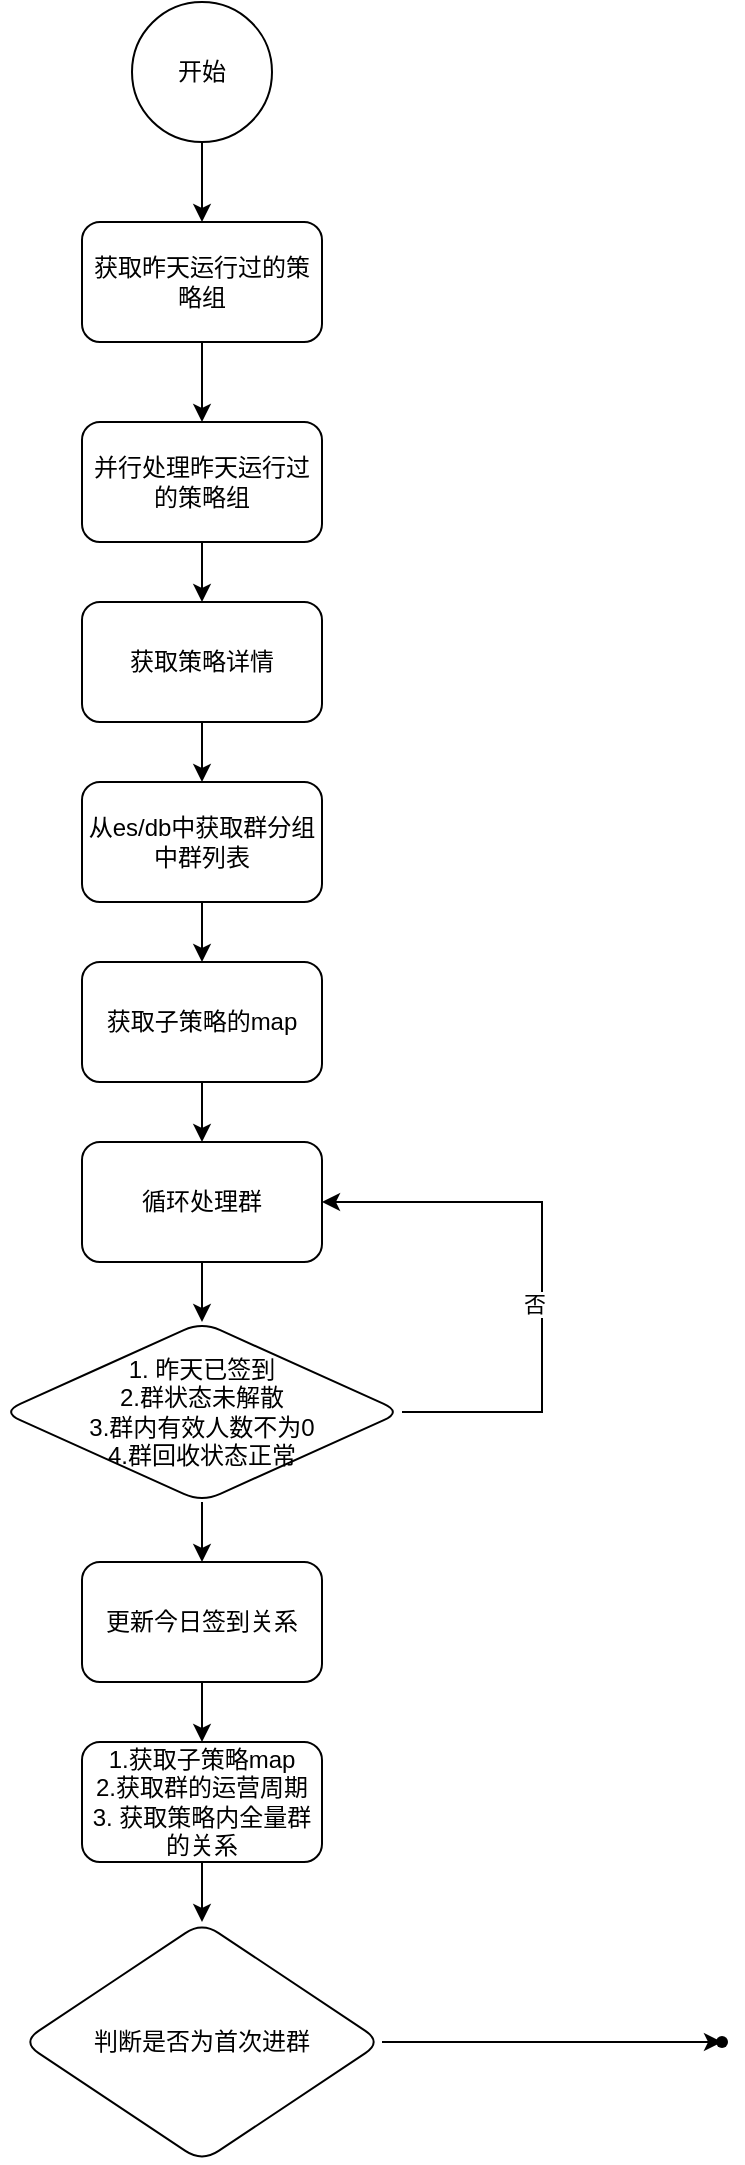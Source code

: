 <mxfile version="22.1.11" type="github">
  <diagram id="C5RBs43oDa-KdzZeNtuy" name="Page-1">
    <mxGraphModel dx="1060" dy="656" grid="1" gridSize="10" guides="1" tooltips="1" connect="1" arrows="1" fold="1" page="1" pageScale="1" pageWidth="827" pageHeight="1169" math="0" shadow="0">
      <root>
        <mxCell id="WIyWlLk6GJQsqaUBKTNV-0" />
        <mxCell id="WIyWlLk6GJQsqaUBKTNV-1" parent="WIyWlLk6GJQsqaUBKTNV-0" />
        <mxCell id="xtK8L2MCL9ftGPmvkC70-3" value="" style="edgeStyle=orthogonalEdgeStyle;rounded=0;orthogonalLoop=1;jettySize=auto;html=1;" edge="1" parent="WIyWlLk6GJQsqaUBKTNV-1" source="xtK8L2MCL9ftGPmvkC70-0" target="xtK8L2MCL9ftGPmvkC70-2">
          <mxGeometry relative="1" as="geometry" />
        </mxCell>
        <mxCell id="xtK8L2MCL9ftGPmvkC70-0" value="获取昨天运行过的策略组" style="whiteSpace=wrap;html=1;rounded=1;glass=0;strokeWidth=1;shadow=0;" vertex="1" parent="WIyWlLk6GJQsqaUBKTNV-1">
          <mxGeometry x="160" y="170" width="120" height="60" as="geometry" />
        </mxCell>
        <mxCell id="xtK8L2MCL9ftGPmvkC70-5" value="" style="edgeStyle=orthogonalEdgeStyle;rounded=0;orthogonalLoop=1;jettySize=auto;html=1;" edge="1" parent="WIyWlLk6GJQsqaUBKTNV-1" source="xtK8L2MCL9ftGPmvkC70-2" target="xtK8L2MCL9ftGPmvkC70-4">
          <mxGeometry relative="1" as="geometry" />
        </mxCell>
        <mxCell id="xtK8L2MCL9ftGPmvkC70-2" value="并行处理昨天运行过的策略组" style="whiteSpace=wrap;html=1;rounded=1;glass=0;strokeWidth=1;shadow=0;" vertex="1" parent="WIyWlLk6GJQsqaUBKTNV-1">
          <mxGeometry x="160" y="270" width="120" height="60" as="geometry" />
        </mxCell>
        <mxCell id="xtK8L2MCL9ftGPmvkC70-11" value="" style="edgeStyle=orthogonalEdgeStyle;rounded=0;orthogonalLoop=1;jettySize=auto;html=1;" edge="1" parent="WIyWlLk6GJQsqaUBKTNV-1" source="xtK8L2MCL9ftGPmvkC70-4" target="xtK8L2MCL9ftGPmvkC70-10">
          <mxGeometry relative="1" as="geometry" />
        </mxCell>
        <mxCell id="xtK8L2MCL9ftGPmvkC70-4" value="获取策略详情" style="whiteSpace=wrap;html=1;rounded=1;glass=0;strokeWidth=1;shadow=0;" vertex="1" parent="WIyWlLk6GJQsqaUBKTNV-1">
          <mxGeometry x="160" y="360" width="120" height="60" as="geometry" />
        </mxCell>
        <mxCell id="xtK8L2MCL9ftGPmvkC70-7" value="" style="edgeStyle=orthogonalEdgeStyle;rounded=0;orthogonalLoop=1;jettySize=auto;html=1;" edge="1" parent="WIyWlLk6GJQsqaUBKTNV-1" source="xtK8L2MCL9ftGPmvkC70-6" target="xtK8L2MCL9ftGPmvkC70-0">
          <mxGeometry relative="1" as="geometry" />
        </mxCell>
        <mxCell id="xtK8L2MCL9ftGPmvkC70-6" value="开始" style="ellipse;whiteSpace=wrap;html=1;aspect=fixed;" vertex="1" parent="WIyWlLk6GJQsqaUBKTNV-1">
          <mxGeometry x="185" y="60" width="70" height="70" as="geometry" />
        </mxCell>
        <mxCell id="xtK8L2MCL9ftGPmvkC70-14" value="" style="edgeStyle=orthogonalEdgeStyle;rounded=0;orthogonalLoop=1;jettySize=auto;html=1;" edge="1" parent="WIyWlLk6GJQsqaUBKTNV-1" source="xtK8L2MCL9ftGPmvkC70-10" target="xtK8L2MCL9ftGPmvkC70-13">
          <mxGeometry relative="1" as="geometry" />
        </mxCell>
        <mxCell id="xtK8L2MCL9ftGPmvkC70-10" value="从es/db中获取群分组中群列表" style="whiteSpace=wrap;html=1;rounded=1;glass=0;strokeWidth=1;shadow=0;" vertex="1" parent="WIyWlLk6GJQsqaUBKTNV-1">
          <mxGeometry x="160" y="450" width="120" height="60" as="geometry" />
        </mxCell>
        <mxCell id="xtK8L2MCL9ftGPmvkC70-16" value="" style="edgeStyle=orthogonalEdgeStyle;rounded=0;orthogonalLoop=1;jettySize=auto;html=1;" edge="1" parent="WIyWlLk6GJQsqaUBKTNV-1" source="xtK8L2MCL9ftGPmvkC70-13" target="xtK8L2MCL9ftGPmvkC70-15">
          <mxGeometry relative="1" as="geometry" />
        </mxCell>
        <mxCell id="xtK8L2MCL9ftGPmvkC70-13" value="获取子策略的map" style="whiteSpace=wrap;html=1;rounded=1;glass=0;strokeWidth=1;shadow=0;" vertex="1" parent="WIyWlLk6GJQsqaUBKTNV-1">
          <mxGeometry x="160" y="540" width="120" height="60" as="geometry" />
        </mxCell>
        <mxCell id="xtK8L2MCL9ftGPmvkC70-18" value="" style="edgeStyle=orthogonalEdgeStyle;rounded=0;orthogonalLoop=1;jettySize=auto;html=1;" edge="1" parent="WIyWlLk6GJQsqaUBKTNV-1" source="xtK8L2MCL9ftGPmvkC70-15" target="xtK8L2MCL9ftGPmvkC70-17">
          <mxGeometry relative="1" as="geometry" />
        </mxCell>
        <mxCell id="xtK8L2MCL9ftGPmvkC70-15" value="循环处理群" style="whiteSpace=wrap;html=1;rounded=1;glass=0;strokeWidth=1;shadow=0;" vertex="1" parent="WIyWlLk6GJQsqaUBKTNV-1">
          <mxGeometry x="160" y="630" width="120" height="60" as="geometry" />
        </mxCell>
        <mxCell id="xtK8L2MCL9ftGPmvkC70-22" value="" style="edgeStyle=orthogonalEdgeStyle;rounded=0;orthogonalLoop=1;jettySize=auto;html=1;" edge="1" parent="WIyWlLk6GJQsqaUBKTNV-1" source="xtK8L2MCL9ftGPmvkC70-17" target="xtK8L2MCL9ftGPmvkC70-21">
          <mxGeometry relative="1" as="geometry" />
        </mxCell>
        <mxCell id="xtK8L2MCL9ftGPmvkC70-17" value="1. 昨天已签到&lt;br&gt;2.群状态未解散&lt;br&gt;3.群内有效人数不为0&lt;br&gt;4.群回收状态正常" style="rhombus;whiteSpace=wrap;html=1;rounded=1;glass=0;strokeWidth=1;shadow=0;" vertex="1" parent="WIyWlLk6GJQsqaUBKTNV-1">
          <mxGeometry x="120" y="720" width="200" height="90" as="geometry" />
        </mxCell>
        <mxCell id="xtK8L2MCL9ftGPmvkC70-19" value="" style="endArrow=classic;html=1;rounded=0;exitX=1;exitY=0.5;exitDx=0;exitDy=0;entryX=1;entryY=0.5;entryDx=0;entryDy=0;" edge="1" parent="WIyWlLk6GJQsqaUBKTNV-1" source="xtK8L2MCL9ftGPmvkC70-17" target="xtK8L2MCL9ftGPmvkC70-15">
          <mxGeometry width="50" height="50" relative="1" as="geometry">
            <mxPoint x="270" y="670" as="sourcePoint" />
            <mxPoint x="320" y="620" as="targetPoint" />
            <Array as="points">
              <mxPoint x="390" y="765" />
              <mxPoint x="390" y="660" />
            </Array>
          </mxGeometry>
        </mxCell>
        <mxCell id="xtK8L2MCL9ftGPmvkC70-20" value="否" style="edgeLabel;html=1;align=center;verticalAlign=middle;resizable=0;points=[];" vertex="1" connectable="0" parent="xtK8L2MCL9ftGPmvkC70-19">
          <mxGeometry x="-0.126" y="4" relative="1" as="geometry">
            <mxPoint as="offset" />
          </mxGeometry>
        </mxCell>
        <mxCell id="xtK8L2MCL9ftGPmvkC70-24" value="" style="edgeStyle=orthogonalEdgeStyle;rounded=0;orthogonalLoop=1;jettySize=auto;html=1;" edge="1" parent="WIyWlLk6GJQsqaUBKTNV-1" source="xtK8L2MCL9ftGPmvkC70-21" target="xtK8L2MCL9ftGPmvkC70-23">
          <mxGeometry relative="1" as="geometry" />
        </mxCell>
        <mxCell id="xtK8L2MCL9ftGPmvkC70-21" value="更新今日签到关系" style="whiteSpace=wrap;html=1;rounded=1;glass=0;strokeWidth=1;shadow=0;" vertex="1" parent="WIyWlLk6GJQsqaUBKTNV-1">
          <mxGeometry x="160" y="840" width="120" height="60" as="geometry" />
        </mxCell>
        <mxCell id="xtK8L2MCL9ftGPmvkC70-26" value="" style="edgeStyle=orthogonalEdgeStyle;rounded=0;orthogonalLoop=1;jettySize=auto;html=1;" edge="1" parent="WIyWlLk6GJQsqaUBKTNV-1" source="xtK8L2MCL9ftGPmvkC70-23" target="xtK8L2MCL9ftGPmvkC70-25">
          <mxGeometry relative="1" as="geometry" />
        </mxCell>
        <mxCell id="xtK8L2MCL9ftGPmvkC70-23" value="1.获取子策略map&lt;br&gt;2.获取群的运营周期&lt;br&gt;3. 获取策略内全量群的关系" style="whiteSpace=wrap;html=1;rounded=1;glass=0;strokeWidth=1;shadow=0;" vertex="1" parent="WIyWlLk6GJQsqaUBKTNV-1">
          <mxGeometry x="160" y="930" width="120" height="60" as="geometry" />
        </mxCell>
        <mxCell id="xtK8L2MCL9ftGPmvkC70-28" value="" style="edgeStyle=orthogonalEdgeStyle;rounded=0;orthogonalLoop=1;jettySize=auto;html=1;" edge="1" parent="WIyWlLk6GJQsqaUBKTNV-1" source="xtK8L2MCL9ftGPmvkC70-25" target="xtK8L2MCL9ftGPmvkC70-27">
          <mxGeometry relative="1" as="geometry" />
        </mxCell>
        <mxCell id="xtK8L2MCL9ftGPmvkC70-25" value="判断是否为首次进群" style="rhombus;whiteSpace=wrap;html=1;rounded=1;glass=0;strokeWidth=1;shadow=0;" vertex="1" parent="WIyWlLk6GJQsqaUBKTNV-1">
          <mxGeometry x="130" y="1020" width="180" height="120" as="geometry" />
        </mxCell>
        <mxCell id="xtK8L2MCL9ftGPmvkC70-27" value="" style="shape=waypoint;sketch=0;size=6;pointerEvents=1;points=[];fillColor=default;resizable=0;rotatable=0;perimeter=centerPerimeter;snapToPoint=1;rounded=1;glass=0;strokeWidth=1;shadow=0;" vertex="1" parent="WIyWlLk6GJQsqaUBKTNV-1">
          <mxGeometry x="470" y="1070" width="20" height="20" as="geometry" />
        </mxCell>
      </root>
    </mxGraphModel>
  </diagram>
</mxfile>
